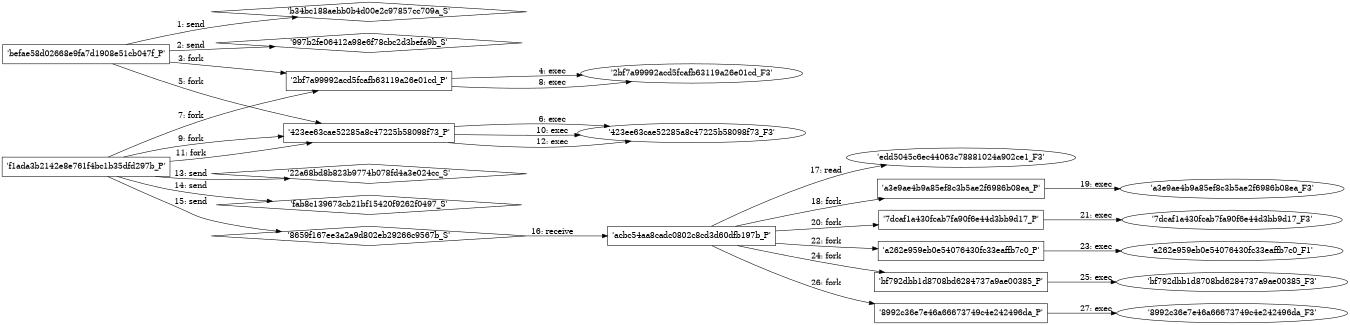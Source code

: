 digraph "D:\Learning\Paper\apt\基于CTI的攻击预警\Dataset\攻击图\ASGfromALLCTI\Vulnerability Spotlight Oracle's Outside In Technology, Turned Inside-Out.dot" {
rankdir="LR"
size="9"
fixedsize="false"
splines="true"
nodesep=0.3
ranksep=0
fontsize=10
overlap="scalexy"
engine= "neato"
	"'b34bc188aebb0b4d00e2c97857cc709a_S'" [node_type=Socket shape=diamond]
	"'befae58d02668e9fa7d1908e51cb047f_P'" [node_type=Process shape=box]
	"'befae58d02668e9fa7d1908e51cb047f_P'" -> "'b34bc188aebb0b4d00e2c97857cc709a_S'" [label="1: send"]
	"'997b2fe06412a98e6f78cbc2d3befa9b_S'" [node_type=Socket shape=diamond]
	"'befae58d02668e9fa7d1908e51cb047f_P'" [node_type=Process shape=box]
	"'befae58d02668e9fa7d1908e51cb047f_P'" -> "'997b2fe06412a98e6f78cbc2d3befa9b_S'" [label="2: send"]
	"'befae58d02668e9fa7d1908e51cb047f_P'" [node_type=Process shape=box]
	"'2bf7a99992acd5fcafb63119a26e01cd_P'" [node_type=Process shape=box]
	"'befae58d02668e9fa7d1908e51cb047f_P'" -> "'2bf7a99992acd5fcafb63119a26e01cd_P'" [label="3: fork"]
	"'2bf7a99992acd5fcafb63119a26e01cd_P'" [node_type=Process shape=box]
	"'2bf7a99992acd5fcafb63119a26e01cd_F3'" [node_type=File shape=ellipse]
	"'2bf7a99992acd5fcafb63119a26e01cd_P'" -> "'2bf7a99992acd5fcafb63119a26e01cd_F3'" [label="4: exec"]
	"'befae58d02668e9fa7d1908e51cb047f_P'" [node_type=Process shape=box]
	"'423ee63cae52285a8c47225b58098f73_P'" [node_type=Process shape=box]
	"'befae58d02668e9fa7d1908e51cb047f_P'" -> "'423ee63cae52285a8c47225b58098f73_P'" [label="5: fork"]
	"'423ee63cae52285a8c47225b58098f73_P'" [node_type=Process shape=box]
	"'423ee63cae52285a8c47225b58098f73_F3'" [node_type=File shape=ellipse]
	"'423ee63cae52285a8c47225b58098f73_P'" -> "'423ee63cae52285a8c47225b58098f73_F3'" [label="6: exec"]
	"'f1ada3b2142e8e761f4bc1b35dfd297b_P'" [node_type=Process shape=box]
	"'2bf7a99992acd5fcafb63119a26e01cd_P'" [node_type=Process shape=box]
	"'f1ada3b2142e8e761f4bc1b35dfd297b_P'" -> "'2bf7a99992acd5fcafb63119a26e01cd_P'" [label="7: fork"]
	"'2bf7a99992acd5fcafb63119a26e01cd_P'" [node_type=Process shape=box]
	"'2bf7a99992acd5fcafb63119a26e01cd_F3'" [node_type=File shape=ellipse]
	"'2bf7a99992acd5fcafb63119a26e01cd_P'" -> "'2bf7a99992acd5fcafb63119a26e01cd_F3'" [label="8: exec"]
	"'f1ada3b2142e8e761f4bc1b35dfd297b_P'" [node_type=Process shape=box]
	"'423ee63cae52285a8c47225b58098f73_P'" [node_type=Process shape=box]
	"'f1ada3b2142e8e761f4bc1b35dfd297b_P'" -> "'423ee63cae52285a8c47225b58098f73_P'" [label="9: fork"]
	"'423ee63cae52285a8c47225b58098f73_P'" [node_type=Process shape=box]
	"'423ee63cae52285a8c47225b58098f73_F3'" [node_type=File shape=ellipse]
	"'423ee63cae52285a8c47225b58098f73_P'" -> "'423ee63cae52285a8c47225b58098f73_F3'" [label="10: exec"]
	"'f1ada3b2142e8e761f4bc1b35dfd297b_P'" [node_type=Process shape=box]
	"'423ee63cae52285a8c47225b58098f73_P'" [node_type=Process shape=box]
	"'f1ada3b2142e8e761f4bc1b35dfd297b_P'" -> "'423ee63cae52285a8c47225b58098f73_P'" [label="11: fork"]
	"'423ee63cae52285a8c47225b58098f73_P'" [node_type=Process shape=box]
	"'423ee63cae52285a8c47225b58098f73_F3'" [node_type=File shape=ellipse]
	"'423ee63cae52285a8c47225b58098f73_P'" -> "'423ee63cae52285a8c47225b58098f73_F3'" [label="12: exec"]
	"'22a68bd8b823b9774b078fd4a3e024cc_S'" [node_type=Socket shape=diamond]
	"'f1ada3b2142e8e761f4bc1b35dfd297b_P'" [node_type=Process shape=box]
	"'f1ada3b2142e8e761f4bc1b35dfd297b_P'" -> "'22a68bd8b823b9774b078fd4a3e024cc_S'" [label="13: send"]
	"'fab8c139673cb21bf15420f9262f0497_S'" [node_type=Socket shape=diamond]
	"'f1ada3b2142e8e761f4bc1b35dfd297b_P'" [node_type=Process shape=box]
	"'f1ada3b2142e8e761f4bc1b35dfd297b_P'" -> "'fab8c139673cb21bf15420f9262f0497_S'" [label="14: send"]
	"'8659f167ee3a2a9d802eb29266c9567b_S'" [node_type=Socket shape=diamond]
	"'f1ada3b2142e8e761f4bc1b35dfd297b_P'" [node_type=Process shape=box]
	"'f1ada3b2142e8e761f4bc1b35dfd297b_P'" -> "'8659f167ee3a2a9d802eb29266c9567b_S'" [label="15: send"]
	"'acbc54aa8cadc0802c8cd3d60dfb197b_P'" [node_type=Process shape=box]
	"'8659f167ee3a2a9d802eb29266c9567b_S'" [node_type=Socket shape=diamond]
	"'8659f167ee3a2a9d802eb29266c9567b_S'" -> "'acbc54aa8cadc0802c8cd3d60dfb197b_P'" [label="16: receive"]
	"'edd5045c6ec44063c78881024a902ce1_F3'" [node_type=file shape=ellipse]
	"'acbc54aa8cadc0802c8cd3d60dfb197b_P'" [node_type=Process shape=box]
	"'acbc54aa8cadc0802c8cd3d60dfb197b_P'" -> "'edd5045c6ec44063c78881024a902ce1_F3'" [label="17: read"]
	"'acbc54aa8cadc0802c8cd3d60dfb197b_P'" [node_type=Process shape=box]
	"'a3e9ae4b9a85ef8c3b5ae2f6986b08ea_P'" [node_type=Process shape=box]
	"'acbc54aa8cadc0802c8cd3d60dfb197b_P'" -> "'a3e9ae4b9a85ef8c3b5ae2f6986b08ea_P'" [label="18: fork"]
	"'a3e9ae4b9a85ef8c3b5ae2f6986b08ea_P'" [node_type=Process shape=box]
	"'a3e9ae4b9a85ef8c3b5ae2f6986b08ea_F3'" [node_type=File shape=ellipse]
	"'a3e9ae4b9a85ef8c3b5ae2f6986b08ea_P'" -> "'a3e9ae4b9a85ef8c3b5ae2f6986b08ea_F3'" [label="19: exec"]
	"'acbc54aa8cadc0802c8cd3d60dfb197b_P'" [node_type=Process shape=box]
	"'7dcaf1a430fcab7fa90f6e44d3bb9d17_P'" [node_type=Process shape=box]
	"'acbc54aa8cadc0802c8cd3d60dfb197b_P'" -> "'7dcaf1a430fcab7fa90f6e44d3bb9d17_P'" [label="20: fork"]
	"'7dcaf1a430fcab7fa90f6e44d3bb9d17_P'" [node_type=Process shape=box]
	"'7dcaf1a430fcab7fa90f6e44d3bb9d17_F3'" [node_type=File shape=ellipse]
	"'7dcaf1a430fcab7fa90f6e44d3bb9d17_P'" -> "'7dcaf1a430fcab7fa90f6e44d3bb9d17_F3'" [label="21: exec"]
	"'acbc54aa8cadc0802c8cd3d60dfb197b_P'" [node_type=Process shape=box]
	"'a262e959eb0e54076430fc33eaffb7c0_P'" [node_type=Process shape=box]
	"'acbc54aa8cadc0802c8cd3d60dfb197b_P'" -> "'a262e959eb0e54076430fc33eaffb7c0_P'" [label="22: fork"]
	"'a262e959eb0e54076430fc33eaffb7c0_P'" [node_type=Process shape=box]
	"'a262e959eb0e54076430fc33eaffb7c0_F1'" [node_type=File shape=ellipse]
	"'a262e959eb0e54076430fc33eaffb7c0_P'" -> "'a262e959eb0e54076430fc33eaffb7c0_F1'" [label="23: exec"]
	"'acbc54aa8cadc0802c8cd3d60dfb197b_P'" [node_type=Process shape=box]
	"'bf792dbb1d8708bd6284737a9ae00385_P'" [node_type=Process shape=box]
	"'acbc54aa8cadc0802c8cd3d60dfb197b_P'" -> "'bf792dbb1d8708bd6284737a9ae00385_P'" [label="24: fork"]
	"'bf792dbb1d8708bd6284737a9ae00385_P'" [node_type=Process shape=box]
	"'bf792dbb1d8708bd6284737a9ae00385_F3'" [node_type=File shape=ellipse]
	"'bf792dbb1d8708bd6284737a9ae00385_P'" -> "'bf792dbb1d8708bd6284737a9ae00385_F3'" [label="25: exec"]
	"'acbc54aa8cadc0802c8cd3d60dfb197b_P'" [node_type=Process shape=box]
	"'8992c36e7e46a66673749c4e242496da_P'" [node_type=Process shape=box]
	"'acbc54aa8cadc0802c8cd3d60dfb197b_P'" -> "'8992c36e7e46a66673749c4e242496da_P'" [label="26: fork"]
	"'8992c36e7e46a66673749c4e242496da_P'" [node_type=Process shape=box]
	"'8992c36e7e46a66673749c4e242496da_F3'" [node_type=File shape=ellipse]
	"'8992c36e7e46a66673749c4e242496da_P'" -> "'8992c36e7e46a66673749c4e242496da_F3'" [label="27: exec"]
}
